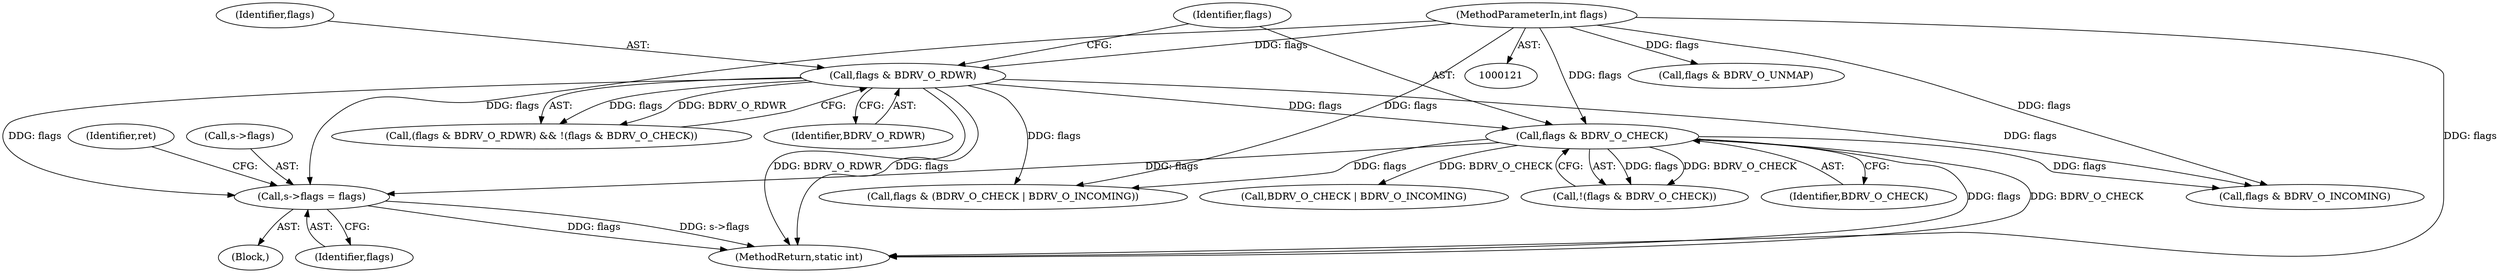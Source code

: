 digraph "0_qemu_6a83f8b5bec6f59e56cc49bd49e4c3f8f805d56f_0@pointer" {
"1001012" [label="(Call,s->flags = flags)"];
"1000585" [label="(Call,flags & BDRV_O_CHECK)"];
"1000581" [label="(Call,flags & BDRV_O_RDWR)"];
"1000124" [label="(MethodParameterIn,int flags)"];
"1001294" [label="(Call,flags & BDRV_O_UNMAP)"];
"1000585" [label="(Call,flags & BDRV_O_CHECK)"];
"1001483" [label="(MethodReturn,static int)"];
"1000126" [label="(Block,)"];
"1001018" [label="(Identifier,ret)"];
"1000581" [label="(Call,flags & BDRV_O_RDWR)"];
"1001162" [label="(Call,flags & BDRV_O_INCOMING)"];
"1001016" [label="(Identifier,flags)"];
"1001199" [label="(Call,BDRV_O_CHECK | BDRV_O_INCOMING)"];
"1000583" [label="(Identifier,BDRV_O_RDWR)"];
"1000584" [label="(Call,!(flags & BDRV_O_CHECK))"];
"1000586" [label="(Identifier,flags)"];
"1001012" [label="(Call,s->flags = flags)"];
"1001013" [label="(Call,s->flags)"];
"1000582" [label="(Identifier,flags)"];
"1000587" [label="(Identifier,BDRV_O_CHECK)"];
"1000580" [label="(Call,(flags & BDRV_O_RDWR) && !(flags & BDRV_O_CHECK))"];
"1000124" [label="(MethodParameterIn,int flags)"];
"1001197" [label="(Call,flags & (BDRV_O_CHECK | BDRV_O_INCOMING))"];
"1001012" -> "1000126"  [label="AST: "];
"1001012" -> "1001016"  [label="CFG: "];
"1001013" -> "1001012"  [label="AST: "];
"1001016" -> "1001012"  [label="AST: "];
"1001018" -> "1001012"  [label="CFG: "];
"1001012" -> "1001483"  [label="DDG: flags"];
"1001012" -> "1001483"  [label="DDG: s->flags"];
"1000585" -> "1001012"  [label="DDG: flags"];
"1000581" -> "1001012"  [label="DDG: flags"];
"1000124" -> "1001012"  [label="DDG: flags"];
"1000585" -> "1000584"  [label="AST: "];
"1000585" -> "1000587"  [label="CFG: "];
"1000586" -> "1000585"  [label="AST: "];
"1000587" -> "1000585"  [label="AST: "];
"1000584" -> "1000585"  [label="CFG: "];
"1000585" -> "1001483"  [label="DDG: flags"];
"1000585" -> "1001483"  [label="DDG: BDRV_O_CHECK"];
"1000585" -> "1000584"  [label="DDG: flags"];
"1000585" -> "1000584"  [label="DDG: BDRV_O_CHECK"];
"1000581" -> "1000585"  [label="DDG: flags"];
"1000124" -> "1000585"  [label="DDG: flags"];
"1000585" -> "1001162"  [label="DDG: flags"];
"1000585" -> "1001197"  [label="DDG: flags"];
"1000585" -> "1001199"  [label="DDG: BDRV_O_CHECK"];
"1000581" -> "1000580"  [label="AST: "];
"1000581" -> "1000583"  [label="CFG: "];
"1000582" -> "1000581"  [label="AST: "];
"1000583" -> "1000581"  [label="AST: "];
"1000586" -> "1000581"  [label="CFG: "];
"1000580" -> "1000581"  [label="CFG: "];
"1000581" -> "1001483"  [label="DDG: BDRV_O_RDWR"];
"1000581" -> "1001483"  [label="DDG: flags"];
"1000581" -> "1000580"  [label="DDG: flags"];
"1000581" -> "1000580"  [label="DDG: BDRV_O_RDWR"];
"1000124" -> "1000581"  [label="DDG: flags"];
"1000581" -> "1001162"  [label="DDG: flags"];
"1000581" -> "1001197"  [label="DDG: flags"];
"1000124" -> "1000121"  [label="AST: "];
"1000124" -> "1001483"  [label="DDG: flags"];
"1000124" -> "1001162"  [label="DDG: flags"];
"1000124" -> "1001197"  [label="DDG: flags"];
"1000124" -> "1001294"  [label="DDG: flags"];
}
